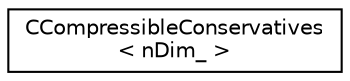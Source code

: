 digraph "Graphical Class Hierarchy"
{
 // LATEX_PDF_SIZE
  edge [fontname="Helvetica",fontsize="10",labelfontname="Helvetica",labelfontsize="10"];
  node [fontname="Helvetica",fontsize="10",shape=record];
  rankdir="LR";
  Node0 [label="CCompressibleConservatives\l\< nDim_ \>",height=0.2,width=0.4,color="black", fillcolor="white", style="filled",URL="$structCCompressibleConservatives.html",tooltip="Type to store compressible conservative (i.e. solution) variables."];
}

